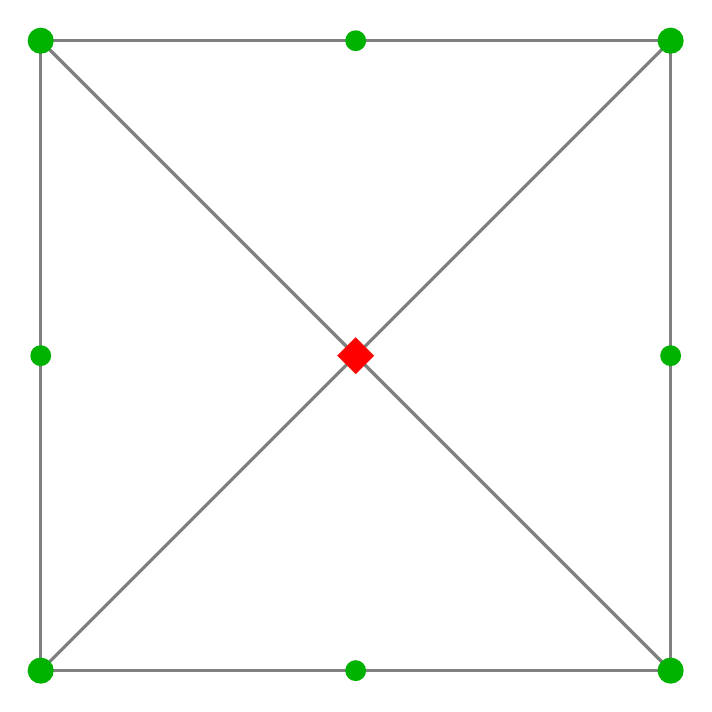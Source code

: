 ﻿\begin{tikzpicture}[scale=2]

\tikzstyle{mysquare}=[
  regular polygon,
  regular polygon sides=4,
  %draw,
  fill=red,
  minimum size =1mm,
 scale=1,
 rotate=45]

\tikzstyle{mycircle}=[
  circle,
  %draw,
  fill=green!70!black,
  minimum size =1mm,
  scale=1]


\path
  (0,0) coordinate(A)
  (4,0) coordinate(B)
  (4,4) coordinate(C)
  (0,4) coordinate (D)
  ;

% Lines
\draw[very thick, black!50] (A)--(B)--(C)--(D)--cycle;
\draw[very thick, black!50] (0,0)--(4,4);
\draw[very thick, black!50] (0,4)--(4,0);

% points
\draw
 node[mycircle] at (A) {}
 node[mycircle] at (B) {}
 node[mycircle] at (C) {}
 node[mycircle] at (D) {} 
 node[mycircle, scale=0.8] at (0,2) {}
 node[mycircle, scale=0.8] at (2,0) {}
 node[mycircle, scale=0.8] at (4,2) {}
 node[mycircle, scale=0.8] at (2,4) {}
;

\draw
 node[mysquare] at (2,2) {}

;


\end{tikzpicture}
